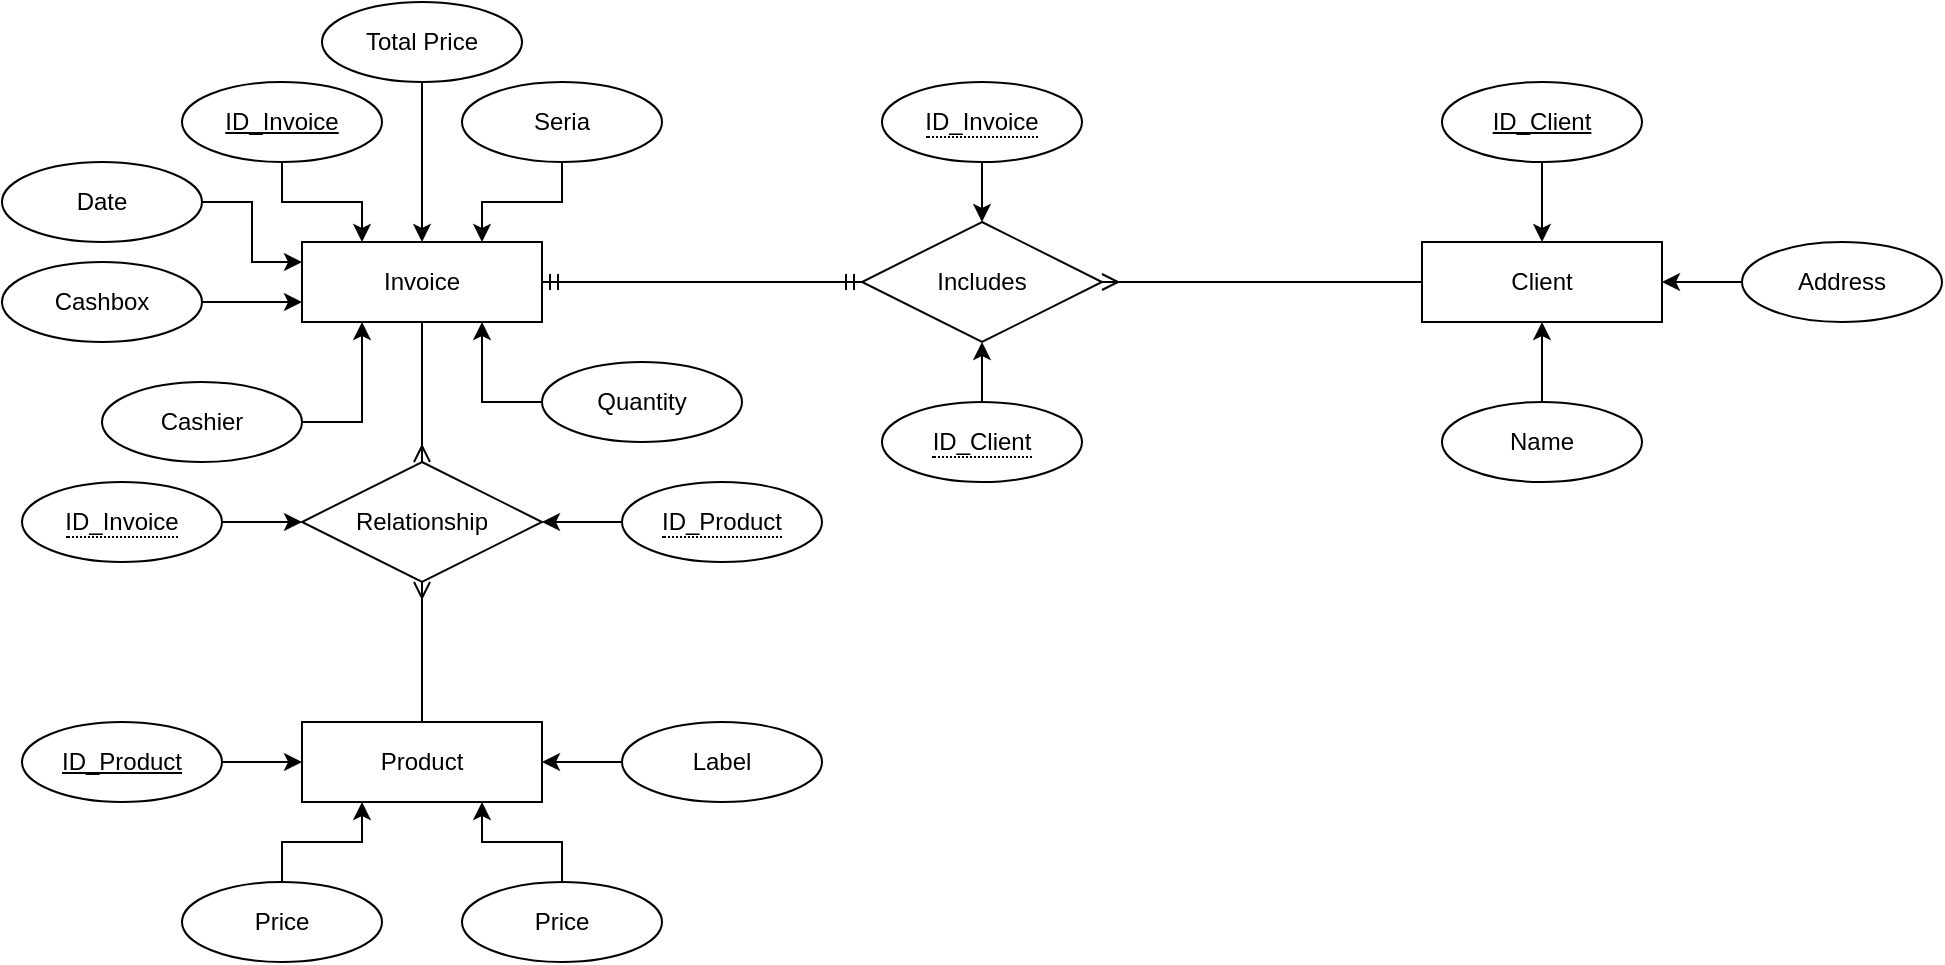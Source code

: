 <mxfile version="14.5.7" type="device"><diagram id="wfHJF7eTC0wa8cpn-VE4" name="Page-1"><mxGraphModel dx="1422" dy="789" grid="1" gridSize="10" guides="1" tooltips="1" connect="1" arrows="1" fold="1" page="1" pageScale="1" pageWidth="827" pageHeight="1169" math="0" shadow="0"><root><mxCell id="0"/><mxCell id="1" parent="0"/><mxCell id="QEwbTFvA9Qnzhcy2lfHF-1" value="Invoice" style="whiteSpace=wrap;html=1;align=center;" vertex="1" parent="1"><mxGeometry x="300" y="160" width="120" height="40" as="geometry"/></mxCell><mxCell id="QEwbTFvA9Qnzhcy2lfHF-2" value="Client" style="whiteSpace=wrap;html=1;align=center;" vertex="1" parent="1"><mxGeometry x="860" y="160" width="120" height="40" as="geometry"/></mxCell><mxCell id="QEwbTFvA9Qnzhcy2lfHF-3" value="Product" style="whiteSpace=wrap;html=1;align=center;" vertex="1" parent="1"><mxGeometry x="300" y="400" width="120" height="40" as="geometry"/></mxCell><mxCell id="QEwbTFvA9Qnzhcy2lfHF-4" value="Includes" style="shape=rhombus;perimeter=rhombusPerimeter;whiteSpace=wrap;html=1;align=center;" vertex="1" parent="1"><mxGeometry x="580" y="150" width="120" height="60" as="geometry"/></mxCell><mxCell id="QEwbTFvA9Qnzhcy2lfHF-5" value="Relationship" style="shape=rhombus;perimeter=rhombusPerimeter;whiteSpace=wrap;html=1;align=center;" vertex="1" parent="1"><mxGeometry x="300" y="270" width="120" height="60" as="geometry"/></mxCell><mxCell id="QEwbTFvA9Qnzhcy2lfHF-6" value="" style="fontSize=12;html=1;endArrow=ERmany;entryX=0.5;entryY=1;entryDx=0;entryDy=0;exitX=0.5;exitY=0;exitDx=0;exitDy=0;" edge="1" parent="1" source="QEwbTFvA9Qnzhcy2lfHF-3" target="QEwbTFvA9Qnzhcy2lfHF-5"><mxGeometry width="100" height="100" relative="1" as="geometry"><mxPoint x="320" y="580" as="sourcePoint"/><mxPoint x="420" y="510" as="targetPoint"/></mxGeometry></mxCell><mxCell id="QEwbTFvA9Qnzhcy2lfHF-7" value="" style="fontSize=12;html=1;endArrow=ERmany;entryX=0.5;entryY=0;entryDx=0;entryDy=0;exitX=0.5;exitY=1;exitDx=0;exitDy=0;" edge="1" parent="1" source="QEwbTFvA9Qnzhcy2lfHF-1" target="QEwbTFvA9Qnzhcy2lfHF-5"><mxGeometry width="100" height="100" relative="1" as="geometry"><mxPoint x="370" y="410" as="sourcePoint"/><mxPoint x="370" y="340" as="targetPoint"/></mxGeometry></mxCell><mxCell id="QEwbTFvA9Qnzhcy2lfHF-8" value="" style="edgeStyle=entityRelationEdgeStyle;fontSize=12;html=1;endArrow=ERmany;entryX=1;entryY=0.5;entryDx=0;entryDy=0;exitX=0;exitY=0.5;exitDx=0;exitDy=0;" edge="1" parent="1" source="QEwbTFvA9Qnzhcy2lfHF-2" target="QEwbTFvA9Qnzhcy2lfHF-4"><mxGeometry width="100" height="100" relative="1" as="geometry"><mxPoint x="640" y="410" as="sourcePoint"/><mxPoint x="740" y="310" as="targetPoint"/></mxGeometry></mxCell><mxCell id="QEwbTFvA9Qnzhcy2lfHF-9" value="" style="edgeStyle=entityRelationEdgeStyle;fontSize=12;html=1;endArrow=ERmandOne;startArrow=ERmandOne;entryX=0;entryY=0.5;entryDx=0;entryDy=0;exitX=1;exitY=0.5;exitDx=0;exitDy=0;" edge="1" parent="1" source="QEwbTFvA9Qnzhcy2lfHF-1" target="QEwbTFvA9Qnzhcy2lfHF-4"><mxGeometry width="100" height="100" relative="1" as="geometry"><mxPoint x="530" y="430" as="sourcePoint"/><mxPoint x="630" y="330" as="targetPoint"/></mxGeometry></mxCell><mxCell id="QEwbTFvA9Qnzhcy2lfHF-14" style="edgeStyle=none;rounded=0;orthogonalLoop=1;jettySize=auto;html=1;exitX=0.5;exitY=1;exitDx=0;exitDy=0;entryX=0.5;entryY=0;entryDx=0;entryDy=0;" edge="1" parent="1" source="QEwbTFvA9Qnzhcy2lfHF-10" target="QEwbTFvA9Qnzhcy2lfHF-2"><mxGeometry relative="1" as="geometry"/></mxCell><mxCell id="QEwbTFvA9Qnzhcy2lfHF-10" value="ID_Client" style="ellipse;whiteSpace=wrap;html=1;align=center;fontStyle=4;" vertex="1" parent="1"><mxGeometry x="870" y="80" width="100" height="40" as="geometry"/></mxCell><mxCell id="QEwbTFvA9Qnzhcy2lfHF-15" style="edgeStyle=none;rounded=0;orthogonalLoop=1;jettySize=auto;html=1;exitX=0.5;exitY=0;exitDx=0;exitDy=0;entryX=0.5;entryY=1;entryDx=0;entryDy=0;" edge="1" parent="1" source="QEwbTFvA9Qnzhcy2lfHF-11" target="QEwbTFvA9Qnzhcy2lfHF-2"><mxGeometry relative="1" as="geometry"/></mxCell><mxCell id="QEwbTFvA9Qnzhcy2lfHF-11" value="Name" style="ellipse;whiteSpace=wrap;html=1;align=center;" vertex="1" parent="1"><mxGeometry x="870" y="240" width="100" height="40" as="geometry"/></mxCell><mxCell id="QEwbTFvA9Qnzhcy2lfHF-13" style="edgeStyle=none;rounded=0;orthogonalLoop=1;jettySize=auto;html=1;exitX=0;exitY=0.5;exitDx=0;exitDy=0;entryX=1;entryY=0.5;entryDx=0;entryDy=0;" edge="1" parent="1" source="QEwbTFvA9Qnzhcy2lfHF-12" target="QEwbTFvA9Qnzhcy2lfHF-2"><mxGeometry relative="1" as="geometry"/></mxCell><mxCell id="QEwbTFvA9Qnzhcy2lfHF-12" value="Address" style="ellipse;whiteSpace=wrap;html=1;align=center;" vertex="1" parent="1"><mxGeometry x="1020" y="160" width="100" height="40" as="geometry"/></mxCell><mxCell id="QEwbTFvA9Qnzhcy2lfHF-21" style="edgeStyle=orthogonalEdgeStyle;rounded=0;orthogonalLoop=1;jettySize=auto;html=1;entryX=0.75;entryY=0;entryDx=0;entryDy=0;" edge="1" parent="1" source="QEwbTFvA9Qnzhcy2lfHF-16" target="QEwbTFvA9Qnzhcy2lfHF-1"><mxGeometry relative="1" as="geometry"/></mxCell><mxCell id="QEwbTFvA9Qnzhcy2lfHF-16" value="Seria" style="ellipse;whiteSpace=wrap;html=1;align=center;" vertex="1" parent="1"><mxGeometry x="380" y="80" width="100" height="40" as="geometry"/></mxCell><mxCell id="QEwbTFvA9Qnzhcy2lfHF-20" style="edgeStyle=orthogonalEdgeStyle;rounded=0;orthogonalLoop=1;jettySize=auto;html=1;entryX=0.25;entryY=0;entryDx=0;entryDy=0;elbow=vertical;" edge="1" parent="1" source="QEwbTFvA9Qnzhcy2lfHF-17" target="QEwbTFvA9Qnzhcy2lfHF-1"><mxGeometry relative="1" as="geometry"/></mxCell><mxCell id="QEwbTFvA9Qnzhcy2lfHF-17" value="ID_Invoice" style="ellipse;whiteSpace=wrap;html=1;align=center;fontStyle=4;" vertex="1" parent="1"><mxGeometry x="240" y="80" width="100" height="40" as="geometry"/></mxCell><mxCell id="QEwbTFvA9Qnzhcy2lfHF-22" style="edgeStyle=orthogonalEdgeStyle;rounded=0;orthogonalLoop=1;jettySize=auto;html=1;entryX=0;entryY=0.25;entryDx=0;entryDy=0;" edge="1" parent="1" source="QEwbTFvA9Qnzhcy2lfHF-18" target="QEwbTFvA9Qnzhcy2lfHF-1"><mxGeometry relative="1" as="geometry"/></mxCell><mxCell id="QEwbTFvA9Qnzhcy2lfHF-18" value="Date" style="ellipse;whiteSpace=wrap;html=1;align=center;" vertex="1" parent="1"><mxGeometry x="150" y="120" width="100" height="40" as="geometry"/></mxCell><mxCell id="QEwbTFvA9Qnzhcy2lfHF-48" style="edgeStyle=orthogonalEdgeStyle;rounded=0;orthogonalLoop=1;jettySize=auto;html=1;exitX=1;exitY=0.5;exitDx=0;exitDy=0;entryX=0.25;entryY=1;entryDx=0;entryDy=0;" edge="1" parent="1" source="QEwbTFvA9Qnzhcy2lfHF-19" target="QEwbTFvA9Qnzhcy2lfHF-1"><mxGeometry relative="1" as="geometry"/></mxCell><mxCell id="QEwbTFvA9Qnzhcy2lfHF-19" value="Cashier" style="ellipse;whiteSpace=wrap;html=1;align=center;" vertex="1" parent="1"><mxGeometry x="200" y="230" width="100" height="40" as="geometry"/></mxCell><mxCell id="QEwbTFvA9Qnzhcy2lfHF-31" style="edgeStyle=orthogonalEdgeStyle;rounded=0;orthogonalLoop=1;jettySize=auto;html=1;exitX=1;exitY=0.5;exitDx=0;exitDy=0;entryX=0;entryY=0.5;entryDx=0;entryDy=0;" edge="1" parent="1" source="QEwbTFvA9Qnzhcy2lfHF-24" target="QEwbTFvA9Qnzhcy2lfHF-3"><mxGeometry relative="1" as="geometry"/></mxCell><mxCell id="QEwbTFvA9Qnzhcy2lfHF-24" value="ID_Product" style="ellipse;whiteSpace=wrap;html=1;align=center;fontStyle=4;" vertex="1" parent="1"><mxGeometry x="160" y="400" width="100" height="40" as="geometry"/></mxCell><mxCell id="QEwbTFvA9Qnzhcy2lfHF-26" style="edgeStyle=orthogonalEdgeStyle;rounded=0;orthogonalLoop=1;jettySize=auto;html=1;entryX=0.5;entryY=0;entryDx=0;entryDy=0;" edge="1" parent="1" source="QEwbTFvA9Qnzhcy2lfHF-25" target="QEwbTFvA9Qnzhcy2lfHF-1"><mxGeometry relative="1" as="geometry"/></mxCell><mxCell id="QEwbTFvA9Qnzhcy2lfHF-25" value="Total Price" style="ellipse;whiteSpace=wrap;html=1;align=center;" vertex="1" parent="1"><mxGeometry x="310" y="40" width="100" height="40" as="geometry"/></mxCell><mxCell id="QEwbTFvA9Qnzhcy2lfHF-28" style="edgeStyle=orthogonalEdgeStyle;rounded=0;orthogonalLoop=1;jettySize=auto;html=1;exitX=0;exitY=0.5;exitDx=0;exitDy=0;entryX=1;entryY=0.5;entryDx=0;entryDy=0;" edge="1" parent="1" source="QEwbTFvA9Qnzhcy2lfHF-27" target="QEwbTFvA9Qnzhcy2lfHF-3"><mxGeometry relative="1" as="geometry"/></mxCell><mxCell id="QEwbTFvA9Qnzhcy2lfHF-27" value="Label" style="ellipse;whiteSpace=wrap;html=1;align=center;" vertex="1" parent="1"><mxGeometry x="460" y="400" width="100" height="40" as="geometry"/></mxCell><mxCell id="QEwbTFvA9Qnzhcy2lfHF-33" style="edgeStyle=orthogonalEdgeStyle;rounded=0;orthogonalLoop=1;jettySize=auto;html=1;exitX=0.5;exitY=0;exitDx=0;exitDy=0;entryX=0.75;entryY=1;entryDx=0;entryDy=0;" edge="1" parent="1" source="QEwbTFvA9Qnzhcy2lfHF-29" target="QEwbTFvA9Qnzhcy2lfHF-3"><mxGeometry relative="1" as="geometry"/></mxCell><mxCell id="QEwbTFvA9Qnzhcy2lfHF-29" value="Price" style="ellipse;whiteSpace=wrap;html=1;align=center;" vertex="1" parent="1"><mxGeometry x="380" y="480" width="100" height="40" as="geometry"/></mxCell><mxCell id="QEwbTFvA9Qnzhcy2lfHF-32" style="edgeStyle=orthogonalEdgeStyle;rounded=0;orthogonalLoop=1;jettySize=auto;html=1;exitX=0.5;exitY=0;exitDx=0;exitDy=0;entryX=0.25;entryY=1;entryDx=0;entryDy=0;" edge="1" parent="1" source="QEwbTFvA9Qnzhcy2lfHF-30" target="QEwbTFvA9Qnzhcy2lfHF-3"><mxGeometry relative="1" as="geometry"/></mxCell><mxCell id="QEwbTFvA9Qnzhcy2lfHF-30" value="Price" style="ellipse;whiteSpace=wrap;html=1;align=center;" vertex="1" parent="1"><mxGeometry x="240" y="480" width="100" height="40" as="geometry"/></mxCell><mxCell id="QEwbTFvA9Qnzhcy2lfHF-36" style="edgeStyle=orthogonalEdgeStyle;rounded=0;orthogonalLoop=1;jettySize=auto;html=1;exitX=1;exitY=0.5;exitDx=0;exitDy=0;entryX=0;entryY=0.5;entryDx=0;entryDy=0;" edge="1" parent="1" source="QEwbTFvA9Qnzhcy2lfHF-35" target="QEwbTFvA9Qnzhcy2lfHF-5"><mxGeometry relative="1" as="geometry"/></mxCell><mxCell id="QEwbTFvA9Qnzhcy2lfHF-35" value="&lt;span style=&quot;border-bottom: 1px dotted&quot;&gt;ID_Invoice&lt;/span&gt;" style="ellipse;whiteSpace=wrap;html=1;align=center;" vertex="1" parent="1"><mxGeometry x="160" y="280" width="100" height="40" as="geometry"/></mxCell><mxCell id="QEwbTFvA9Qnzhcy2lfHF-38" style="edgeStyle=orthogonalEdgeStyle;rounded=0;orthogonalLoop=1;jettySize=auto;html=1;entryX=1;entryY=0.5;entryDx=0;entryDy=0;" edge="1" parent="1" source="QEwbTFvA9Qnzhcy2lfHF-37" target="QEwbTFvA9Qnzhcy2lfHF-5"><mxGeometry relative="1" as="geometry"/></mxCell><mxCell id="QEwbTFvA9Qnzhcy2lfHF-37" value="&lt;span style=&quot;border-bottom: 1px dotted&quot;&gt;ID_Product&lt;/span&gt;" style="ellipse;whiteSpace=wrap;html=1;align=center;" vertex="1" parent="1"><mxGeometry x="460" y="280" width="100" height="40" as="geometry"/></mxCell><mxCell id="QEwbTFvA9Qnzhcy2lfHF-41" style="edgeStyle=orthogonalEdgeStyle;rounded=0;orthogonalLoop=1;jettySize=auto;html=1;exitX=0;exitY=0.5;exitDx=0;exitDy=0;entryX=0.75;entryY=1;entryDx=0;entryDy=0;" edge="1" parent="1" source="QEwbTFvA9Qnzhcy2lfHF-39" target="QEwbTFvA9Qnzhcy2lfHF-1"><mxGeometry relative="1" as="geometry"/></mxCell><mxCell id="QEwbTFvA9Qnzhcy2lfHF-39" value="Quantity" style="ellipse;whiteSpace=wrap;html=1;align=center;" vertex="1" parent="1"><mxGeometry x="420" y="220" width="100" height="40" as="geometry"/></mxCell><mxCell id="QEwbTFvA9Qnzhcy2lfHF-44" style="edgeStyle=orthogonalEdgeStyle;rounded=0;orthogonalLoop=1;jettySize=auto;html=1;entryX=0.5;entryY=0;entryDx=0;entryDy=0;" edge="1" parent="1" source="QEwbTFvA9Qnzhcy2lfHF-42" target="QEwbTFvA9Qnzhcy2lfHF-4"><mxGeometry relative="1" as="geometry"/></mxCell><mxCell id="QEwbTFvA9Qnzhcy2lfHF-42" value="&lt;span style=&quot;border-bottom: 1px dotted&quot;&gt;ID_Invoice&lt;/span&gt;" style="ellipse;whiteSpace=wrap;html=1;align=center;" vertex="1" parent="1"><mxGeometry x="590" y="80" width="100" height="40" as="geometry"/></mxCell><mxCell id="QEwbTFvA9Qnzhcy2lfHF-45" style="edgeStyle=orthogonalEdgeStyle;rounded=0;orthogonalLoop=1;jettySize=auto;html=1;entryX=0.5;entryY=1;entryDx=0;entryDy=0;" edge="1" parent="1" source="QEwbTFvA9Qnzhcy2lfHF-43" target="QEwbTFvA9Qnzhcy2lfHF-4"><mxGeometry relative="1" as="geometry"/></mxCell><mxCell id="QEwbTFvA9Qnzhcy2lfHF-43" value="&lt;span style=&quot;border-bottom: 1px dotted&quot;&gt;ID_Client&lt;/span&gt;" style="ellipse;whiteSpace=wrap;html=1;align=center;" vertex="1" parent="1"><mxGeometry x="590" y="240" width="100" height="40" as="geometry"/></mxCell><mxCell id="QEwbTFvA9Qnzhcy2lfHF-47" style="edgeStyle=orthogonalEdgeStyle;rounded=0;orthogonalLoop=1;jettySize=auto;html=1;exitX=1;exitY=0.5;exitDx=0;exitDy=0;entryX=0;entryY=0.75;entryDx=0;entryDy=0;" edge="1" parent="1" source="QEwbTFvA9Qnzhcy2lfHF-46" target="QEwbTFvA9Qnzhcy2lfHF-1"><mxGeometry relative="1" as="geometry"/></mxCell><mxCell id="QEwbTFvA9Qnzhcy2lfHF-46" value="Cashbox" style="ellipse;whiteSpace=wrap;html=1;align=center;" vertex="1" parent="1"><mxGeometry x="150" y="170" width="100" height="40" as="geometry"/></mxCell></root></mxGraphModel></diagram></mxfile>